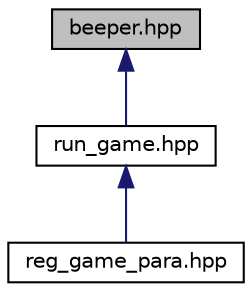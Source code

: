 digraph "beeper.hpp"
{
  edge [fontname="Helvetica",fontsize="10",labelfontname="Helvetica",labelfontsize="10"];
  node [fontname="Helvetica",fontsize="10",shape=record];
  Node1 [label="beeper.hpp",height=0.2,width=0.4,color="black", fillcolor="grey75", style="filled", fontcolor="black"];
  Node1 -> Node2 [dir="back",color="midnightblue",fontsize="10",style="solid"];
  Node2 [label="run_game.hpp",height=0.2,width=0.4,color="black", fillcolor="white", style="filled",URL="$run__game_8hpp.html"];
  Node2 -> Node3 [dir="back",color="midnightblue",fontsize="10",style="solid"];
  Node3 [label="reg_game_para.hpp",height=0.2,width=0.4,color="black", fillcolor="white", style="filled",URL="$reg__game__para_8hpp.html"];
}
